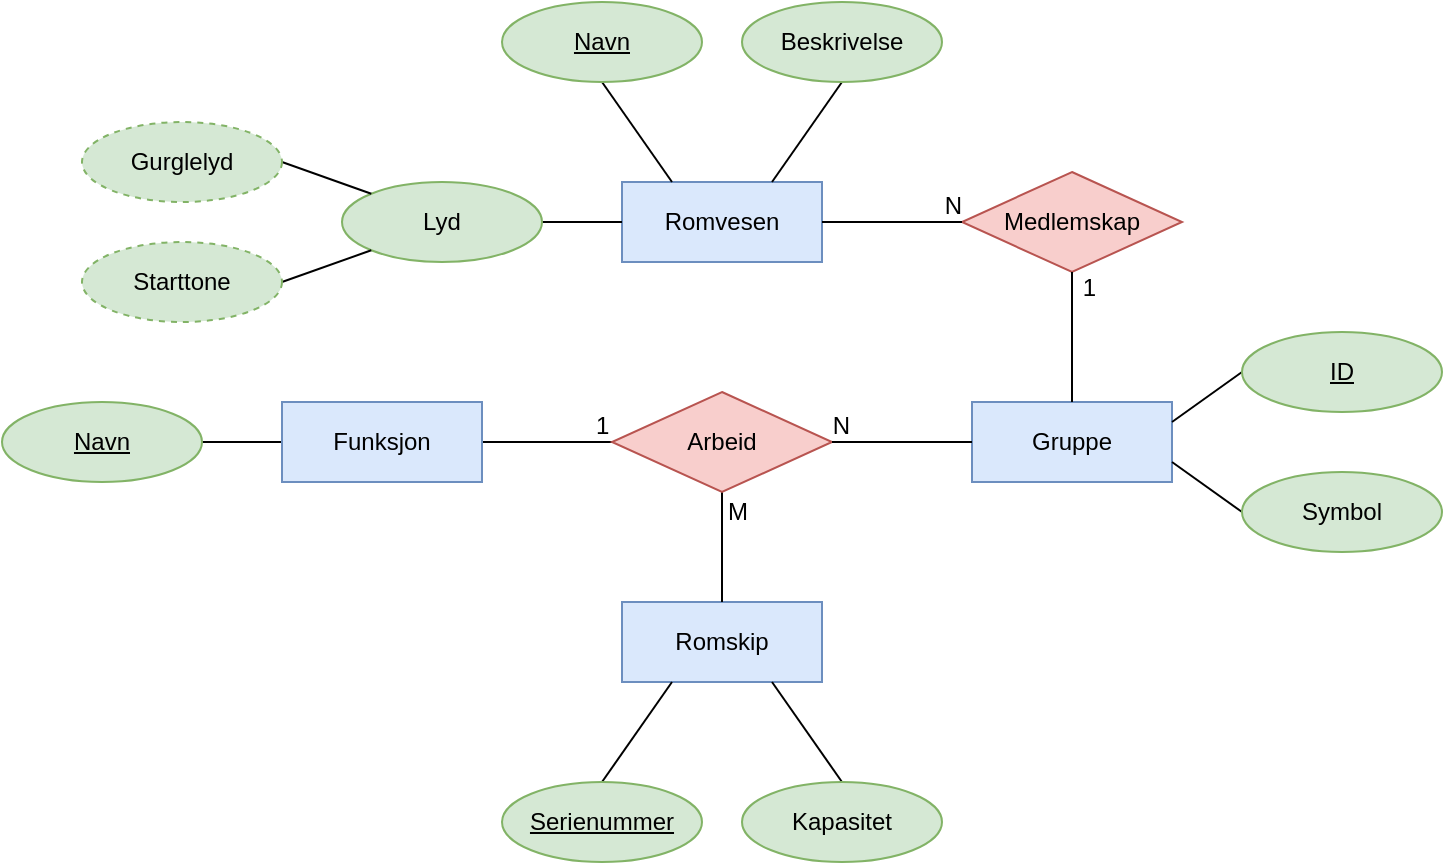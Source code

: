 <mxfile version="20.3.0" type="device"><diagram id="28LeMJRtd-5TxnDuxTEA" name="Page-1"><mxGraphModel dx="1102" dy="1025" grid="1" gridSize="10" guides="1" tooltips="1" connect="1" arrows="1" fold="1" page="1" pageScale="1" pageWidth="850" pageHeight="1100" math="0" shadow="0"><root><mxCell id="0"/><mxCell id="1" parent="0"/><mxCell id="TcZJPllrybFgvdokVebK-1" value="Romvesen" style="whiteSpace=wrap;html=1;align=center;fillColor=#dae8fc;strokeColor=#6c8ebf;" parent="1" vertex="1"><mxGeometry x="430" y="140" width="100" height="40" as="geometry"/></mxCell><mxCell id="TcZJPllrybFgvdokVebK-16" style="edgeStyle=none;rounded=0;orthogonalLoop=1;jettySize=auto;html=1;exitX=0.5;exitY=1;exitDx=0;exitDy=0;entryX=0.25;entryY=0;entryDx=0;entryDy=0;endArrow=none;endFill=0;" parent="1" source="TcZJPllrybFgvdokVebK-2" target="TcZJPllrybFgvdokVebK-1" edge="1"><mxGeometry relative="1" as="geometry"/></mxCell><mxCell id="TcZJPllrybFgvdokVebK-2" value="Navn" style="ellipse;whiteSpace=wrap;html=1;align=center;fontStyle=4;fillColor=#d5e8d4;strokeColor=#82b366;" parent="1" vertex="1"><mxGeometry x="370" y="50" width="100" height="40" as="geometry"/></mxCell><mxCell id="TcZJPllrybFgvdokVebK-17" style="edgeStyle=none;rounded=0;orthogonalLoop=1;jettySize=auto;html=1;exitX=0.5;exitY=1;exitDx=0;exitDy=0;entryX=0.75;entryY=0;entryDx=0;entryDy=0;endArrow=none;endFill=0;" parent="1" source="TcZJPllrybFgvdokVebK-15" target="TcZJPllrybFgvdokVebK-1" edge="1"><mxGeometry relative="1" as="geometry"/></mxCell><mxCell id="TcZJPllrybFgvdokVebK-15" value="Beskrivelse" style="ellipse;whiteSpace=wrap;html=1;align=center;fillColor=#d5e8d4;strokeColor=#82b366;" parent="1" vertex="1"><mxGeometry x="490" y="50" width="100" height="40" as="geometry"/></mxCell><mxCell id="TcZJPllrybFgvdokVebK-19" value="Medlemskap" style="shape=rhombus;perimeter=rhombusPerimeter;whiteSpace=wrap;html=1;align=center;fillColor=#f8cecc;strokeColor=#b85450;" parent="1" vertex="1"><mxGeometry x="600" y="135" width="110" height="50" as="geometry"/></mxCell><mxCell id="TcZJPllrybFgvdokVebK-20" value="" style="endArrow=none;html=1;rounded=0;entryX=0;entryY=0.5;entryDx=0;entryDy=0;exitX=1;exitY=0.5;exitDx=0;exitDy=0;" parent="1" source="TcZJPllrybFgvdokVebK-1" target="TcZJPllrybFgvdokVebK-19" edge="1"><mxGeometry relative="1" as="geometry"><mxPoint x="460" y="260" as="sourcePoint"/><mxPoint x="620" y="260" as="targetPoint"/></mxGeometry></mxCell><mxCell id="TcZJPllrybFgvdokVebK-21" value="N" style="resizable=0;html=1;align=right;verticalAlign=bottom;" parent="TcZJPllrybFgvdokVebK-20" connectable="0" vertex="1"><mxGeometry x="1" relative="1" as="geometry"/></mxCell><mxCell id="TcZJPllrybFgvdokVebK-22" value="Gruppe" style="whiteSpace=wrap;html=1;align=center;fillColor=#dae8fc;strokeColor=#6c8ebf;" parent="1" vertex="1"><mxGeometry x="605" y="250" width="100" height="40" as="geometry"/></mxCell><mxCell id="TcZJPllrybFgvdokVebK-23" value="" style="endArrow=none;html=1;rounded=0;entryX=0.5;entryY=1;entryDx=0;entryDy=0;exitX=0.5;exitY=0;exitDx=0;exitDy=0;" parent="1" source="TcZJPllrybFgvdokVebK-22" target="TcZJPllrybFgvdokVebK-19" edge="1"><mxGeometry relative="1" as="geometry"><mxPoint x="410" y="270" as="sourcePoint"/><mxPoint x="570" y="270" as="targetPoint"/></mxGeometry></mxCell><mxCell id="TcZJPllrybFgvdokVebK-24" value="1" style="resizable=0;html=1;align=right;verticalAlign=bottom;" parent="TcZJPllrybFgvdokVebK-23" connectable="0" vertex="1"><mxGeometry x="1" relative="1" as="geometry"><mxPoint x="12" y="16" as="offset"/></mxGeometry></mxCell><mxCell id="TcZJPllrybFgvdokVebK-28" style="edgeStyle=none;rounded=0;orthogonalLoop=1;jettySize=auto;html=1;exitX=0;exitY=0.5;exitDx=0;exitDy=0;entryX=1;entryY=0.75;entryDx=0;entryDy=0;endArrow=none;endFill=0;" parent="1" source="TcZJPllrybFgvdokVebK-26" target="TcZJPllrybFgvdokVebK-22" edge="1"><mxGeometry relative="1" as="geometry"/></mxCell><mxCell id="TcZJPllrybFgvdokVebK-26" value="Symbol" style="ellipse;whiteSpace=wrap;html=1;align=center;fillColor=#d5e8d4;strokeColor=#82b366;" parent="1" vertex="1"><mxGeometry x="740" y="285" width="100" height="40" as="geometry"/></mxCell><mxCell id="TcZJPllrybFgvdokVebK-29" style="edgeStyle=none;rounded=0;orthogonalLoop=1;jettySize=auto;html=1;exitX=0;exitY=0.5;exitDx=0;exitDy=0;entryX=1;entryY=0.25;entryDx=0;entryDy=0;endArrow=none;endFill=0;" parent="1" source="TcZJPllrybFgvdokVebK-27" target="TcZJPllrybFgvdokVebK-22" edge="1"><mxGeometry relative="1" as="geometry"/></mxCell><mxCell id="TcZJPllrybFgvdokVebK-27" value="ID" style="ellipse;whiteSpace=wrap;html=1;align=center;fontStyle=4;fillColor=#d5e8d4;strokeColor=#82b366;" parent="1" vertex="1"><mxGeometry x="740" y="215" width="100" height="40" as="geometry"/></mxCell><mxCell id="TcZJPllrybFgvdokVebK-32" value="Romskip" style="whiteSpace=wrap;html=1;align=center;fillColor=#dae8fc;strokeColor=#6c8ebf;" parent="1" vertex="1"><mxGeometry x="430" y="350" width="100" height="40" as="geometry"/></mxCell><mxCell id="TcZJPllrybFgvdokVebK-36" style="edgeStyle=none;rounded=0;orthogonalLoop=1;jettySize=auto;html=1;exitX=0.5;exitY=0;exitDx=0;exitDy=0;entryX=0.25;entryY=1;entryDx=0;entryDy=0;endArrow=none;endFill=0;" parent="1" source="TcZJPllrybFgvdokVebK-35" target="TcZJPllrybFgvdokVebK-32" edge="1"><mxGeometry relative="1" as="geometry"/></mxCell><mxCell id="TcZJPllrybFgvdokVebK-35" value="Serienummer" style="ellipse;whiteSpace=wrap;html=1;align=center;fontStyle=4;fillColor=#d5e8d4;strokeColor=#82b366;" parent="1" vertex="1"><mxGeometry x="370" y="440" width="100" height="40" as="geometry"/></mxCell><mxCell id="TcZJPllrybFgvdokVebK-39" style="edgeStyle=none;rounded=0;orthogonalLoop=1;jettySize=auto;html=1;exitX=0.5;exitY=0;exitDx=0;exitDy=0;entryX=0.75;entryY=1;entryDx=0;entryDy=0;endArrow=none;endFill=0;" parent="1" source="TcZJPllrybFgvdokVebK-38" target="TcZJPllrybFgvdokVebK-32" edge="1"><mxGeometry relative="1" as="geometry"/></mxCell><mxCell id="TcZJPllrybFgvdokVebK-38" value="Kapasitet" style="ellipse;whiteSpace=wrap;html=1;align=center;fillColor=#d5e8d4;strokeColor=#82b366;" parent="1" vertex="1"><mxGeometry x="490" y="440" width="100" height="40" as="geometry"/></mxCell><mxCell id="TcZJPllrybFgvdokVebK-58" value="" style="endArrow=none;html=1;rounded=0;exitX=0;exitY=0.5;exitDx=0;exitDy=0;entryX=1;entryY=0.5;entryDx=0;entryDy=0;" parent="1" source="qq3MavFtW6Q3xSJWLLWz-1" target="5HUbnv1B5qfWIphyHJ2w-1" edge="1"><mxGeometry relative="1" as="geometry"><mxPoint x="420" y="270" as="sourcePoint"/><mxPoint x="360" y="270" as="targetPoint"/></mxGeometry></mxCell><mxCell id="TcZJPllrybFgvdokVebK-59" value="1" style="resizable=0;html=1;align=left;verticalAlign=bottom;" parent="TcZJPllrybFgvdokVebK-58" connectable="0" vertex="1"><mxGeometry x="-1" relative="1" as="geometry"><mxPoint x="-10" as="offset"/></mxGeometry></mxCell><mxCell id="TcZJPllrybFgvdokVebK-87" value="" style="endArrow=none;html=1;rounded=0;entryX=0.5;entryY=0;entryDx=0;entryDy=0;exitX=0.5;exitY=1;exitDx=0;exitDy=0;" parent="1" source="qq3MavFtW6Q3xSJWLLWz-1" target="TcZJPllrybFgvdokVebK-32" edge="1"><mxGeometry relative="1" as="geometry"><mxPoint x="50" y="370" as="sourcePoint"/><mxPoint x="310" y="340" as="targetPoint"/></mxGeometry></mxCell><mxCell id="TcZJPllrybFgvdokVebK-88" value="M" style="resizable=0;html=1;align=right;verticalAlign=bottom;" parent="TcZJPllrybFgvdokVebK-87" connectable="0" vertex="1"><mxGeometry x="1" relative="1" as="geometry"><mxPoint x="13" y="-37" as="offset"/></mxGeometry></mxCell><mxCell id="qq3MavFtW6Q3xSJWLLWz-1" value="Arbeid" style="shape=rhombus;perimeter=rhombusPerimeter;whiteSpace=wrap;html=1;align=center;fillColor=#f8cecc;strokeColor=#b85450;" parent="1" vertex="1"><mxGeometry x="425" y="245" width="110" height="50" as="geometry"/></mxCell><mxCell id="qq3MavFtW6Q3xSJWLLWz-5" value="" style="endArrow=none;html=1;rounded=0;entryX=1;entryY=0.5;entryDx=0;entryDy=0;exitX=0;exitY=0.5;exitDx=0;exitDy=0;" parent="1" source="TcZJPllrybFgvdokVebK-22" target="qq3MavFtW6Q3xSJWLLWz-1" edge="1"><mxGeometry relative="1" as="geometry"><mxPoint x="550" y="320" as="sourcePoint"/><mxPoint x="710" y="320" as="targetPoint"/></mxGeometry></mxCell><mxCell id="qq3MavFtW6Q3xSJWLLWz-6" value="N" style="resizable=0;html=1;align=right;verticalAlign=bottom;" parent="qq3MavFtW6Q3xSJWLLWz-5" connectable="0" vertex="1"><mxGeometry x="1" relative="1" as="geometry"><mxPoint x="9" as="offset"/></mxGeometry></mxCell><mxCell id="5HUbnv1B5qfWIphyHJ2w-4" style="rounded=0;orthogonalLoop=1;jettySize=auto;html=1;exitX=0;exitY=0.5;exitDx=0;exitDy=0;entryX=1;entryY=0.5;entryDx=0;entryDy=0;endArrow=none;endFill=0;" edge="1" parent="1" source="5HUbnv1B5qfWIphyHJ2w-1" target="5HUbnv1B5qfWIphyHJ2w-2"><mxGeometry relative="1" as="geometry"/></mxCell><mxCell id="5HUbnv1B5qfWIphyHJ2w-1" value="Funksjon" style="whiteSpace=wrap;html=1;align=center;fillColor=#dae8fc;strokeColor=#6c8ebf;" vertex="1" parent="1"><mxGeometry x="260" y="250" width="100" height="40" as="geometry"/></mxCell><mxCell id="5HUbnv1B5qfWIphyHJ2w-2" value="Navn" style="ellipse;whiteSpace=wrap;html=1;align=center;fontStyle=4;fillColor=#d5e8d4;strokeColor=#82b366;" vertex="1" parent="1"><mxGeometry x="120" y="250" width="100" height="40" as="geometry"/></mxCell><mxCell id="5HUbnv1B5qfWIphyHJ2w-17" style="edgeStyle=none;rounded=0;orthogonalLoop=1;jettySize=auto;html=1;exitX=1;exitY=0.5;exitDx=0;exitDy=0;entryX=0;entryY=0.5;entryDx=0;entryDy=0;endArrow=none;endFill=0;" edge="1" parent="1" source="5HUbnv1B5qfWIphyHJ2w-9" target="TcZJPllrybFgvdokVebK-1"><mxGeometry relative="1" as="geometry"/></mxCell><mxCell id="5HUbnv1B5qfWIphyHJ2w-9" value="Lyd" style="ellipse;whiteSpace=wrap;html=1;align=center;fillColor=#d5e8d4;strokeColor=#82b366;" vertex="1" parent="1"><mxGeometry x="290" y="140" width="100" height="40" as="geometry"/></mxCell><mxCell id="5HUbnv1B5qfWIphyHJ2w-18" style="edgeStyle=none;rounded=0;orthogonalLoop=1;jettySize=auto;html=1;exitX=1;exitY=0.5;exitDx=0;exitDy=0;entryX=0;entryY=0;entryDx=0;entryDy=0;endArrow=none;endFill=0;" edge="1" parent="1" source="5HUbnv1B5qfWIphyHJ2w-11" target="5HUbnv1B5qfWIphyHJ2w-9"><mxGeometry relative="1" as="geometry"/></mxCell><mxCell id="5HUbnv1B5qfWIphyHJ2w-11" value="Gurglelyd" style="ellipse;whiteSpace=wrap;html=1;align=center;dashed=1;fillColor=#d5e8d4;strokeColor=#82b366;" vertex="1" parent="1"><mxGeometry x="160" y="110" width="100" height="40" as="geometry"/></mxCell><mxCell id="5HUbnv1B5qfWIphyHJ2w-19" style="edgeStyle=none;rounded=0;orthogonalLoop=1;jettySize=auto;html=1;exitX=1;exitY=0.5;exitDx=0;exitDy=0;entryX=0;entryY=1;entryDx=0;entryDy=0;endArrow=none;endFill=0;" edge="1" parent="1" source="5HUbnv1B5qfWIphyHJ2w-16" target="5HUbnv1B5qfWIphyHJ2w-9"><mxGeometry relative="1" as="geometry"/></mxCell><mxCell id="5HUbnv1B5qfWIphyHJ2w-16" value="Starttone" style="ellipse;whiteSpace=wrap;html=1;align=center;dashed=1;fillColor=#d5e8d4;strokeColor=#82b366;" vertex="1" parent="1"><mxGeometry x="160" y="170" width="100" height="40" as="geometry"/></mxCell></root></mxGraphModel></diagram></mxfile>